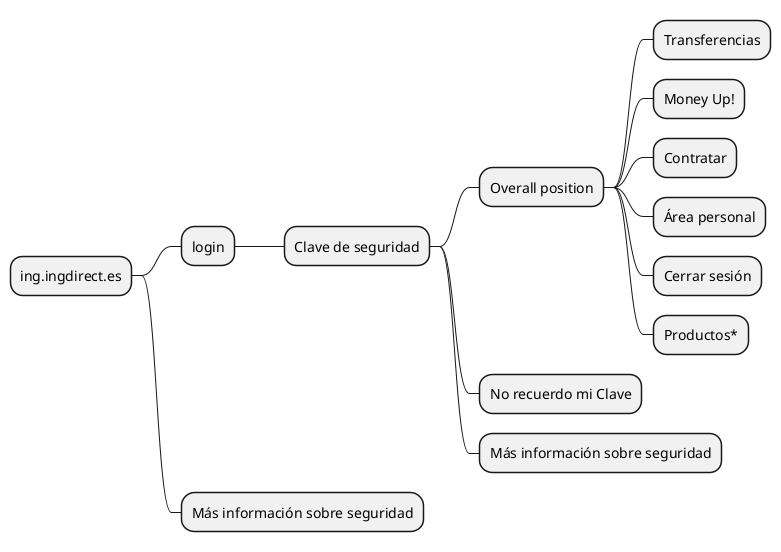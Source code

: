 @startmindmap
+ ing.ingdirect.es
++ login
+++ Clave de seguridad
++++ Overall position
+++++ Transferencias
+++++ Money Up!
+++++ Contratar
+++++ Área personal
+++++ Cerrar sesión
+++++ Productos*
++++ No recuerdo mi Clave
++++ Más información sobre seguridad
++ Más información sobre seguridad
@endmindmap
